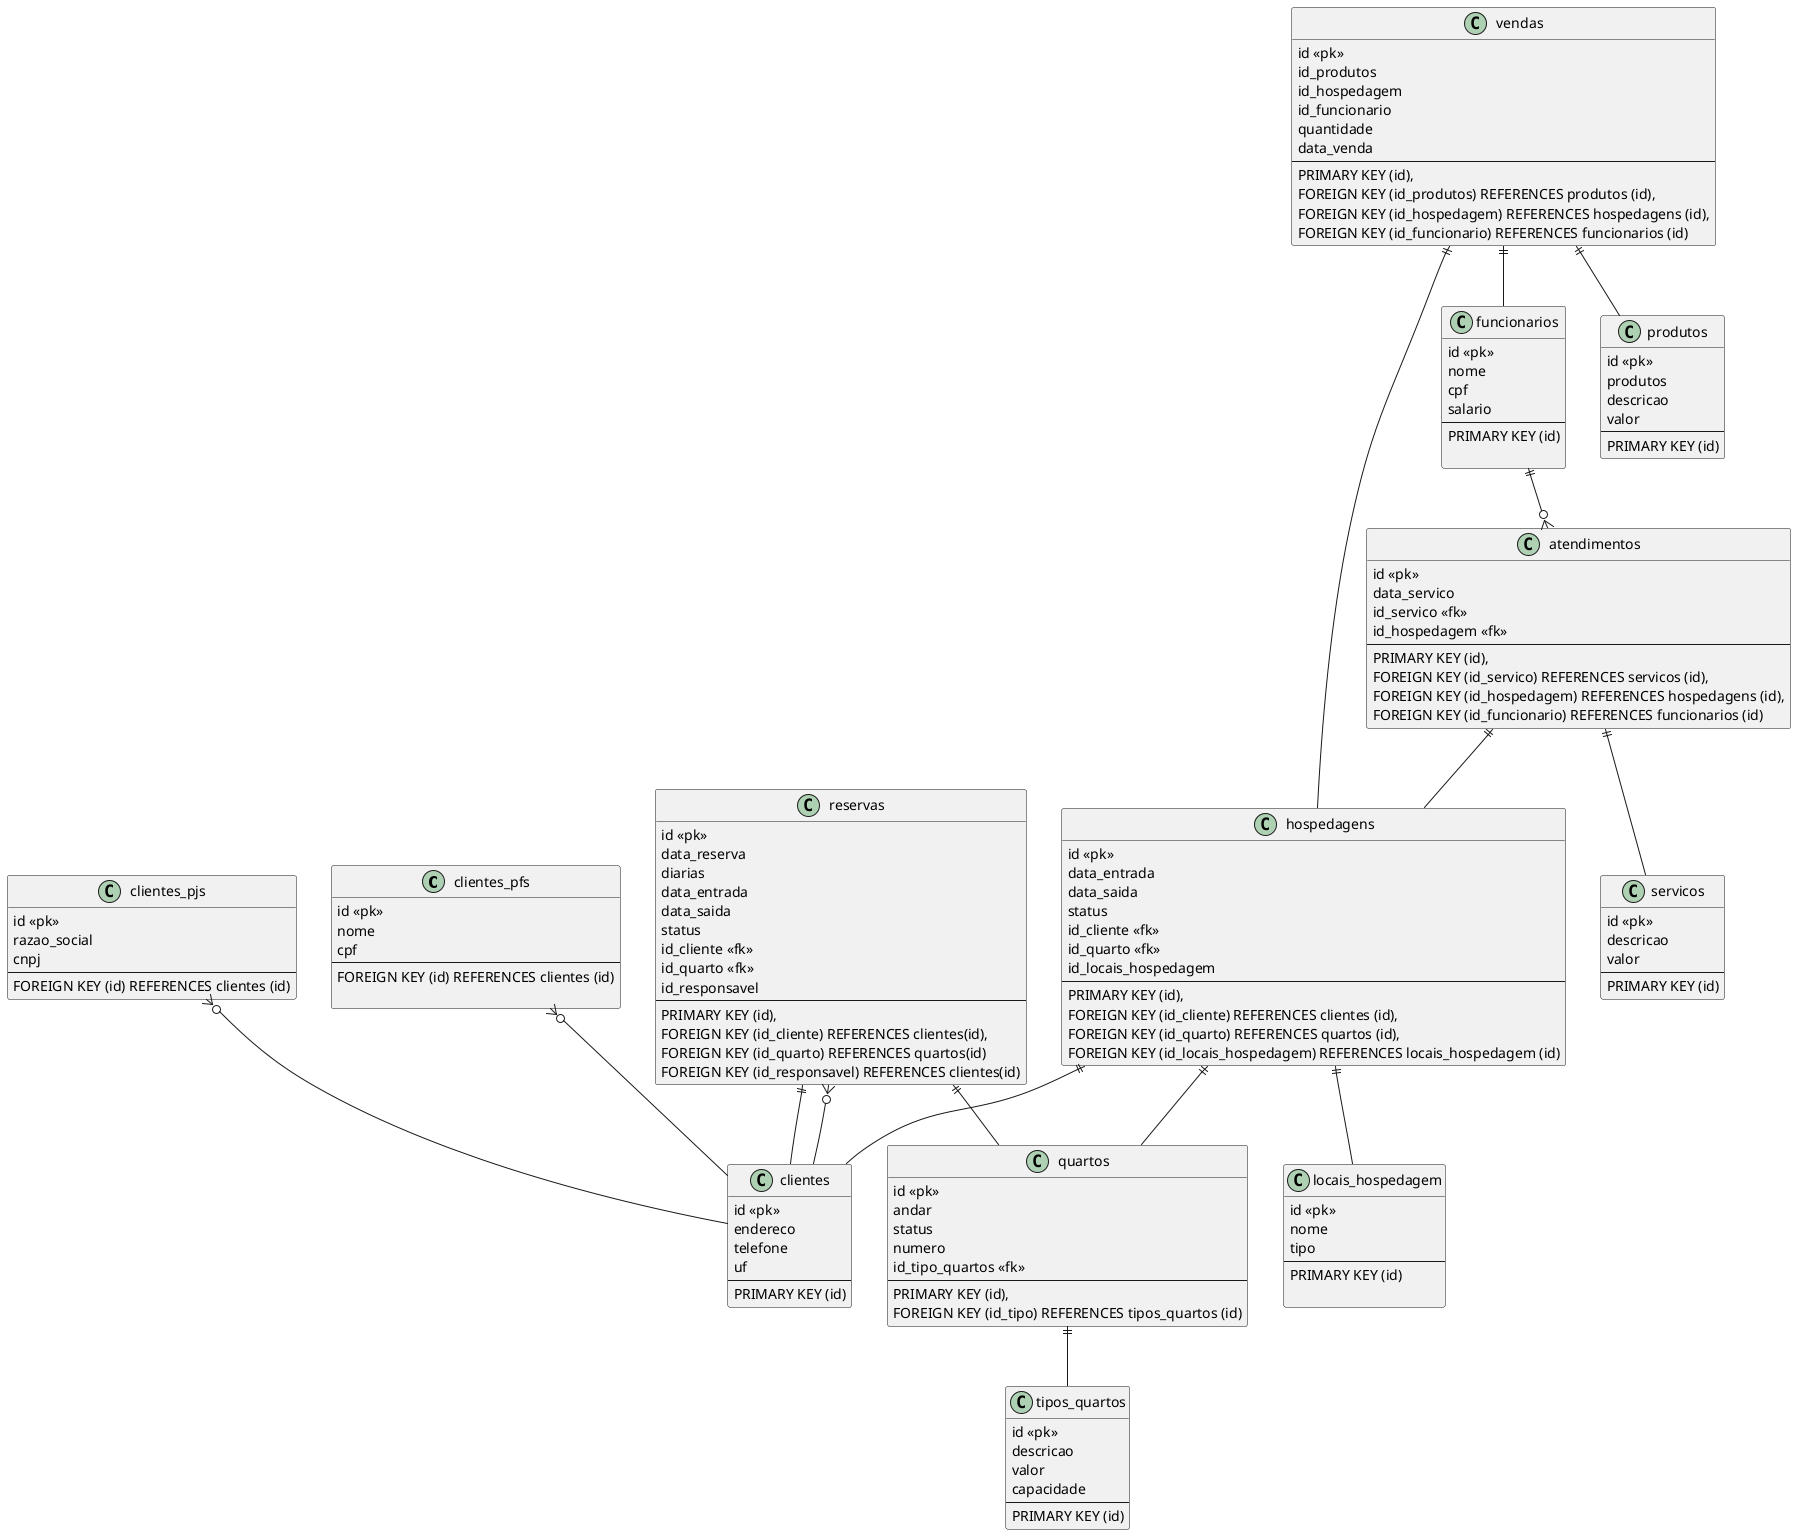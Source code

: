 @startuml
class clientes_pfs{
 id <<pk>>
 nome
 cpf
 --
 FOREIGN KEY (id) REFERENCES clientes (id)
 
}

class clientes_pjs{
 id <<pk>>
 razao_social
 cnpj
 --
 FOREIGN KEY (id) REFERENCES clientes (id)
}

class clientes{
 id <<pk>>
 endereco
 telefone
 uf
 --
 PRIMARY KEY (id)
}

class funcionarios{
 id <<pk>>
 nome
 cpf
 salario
 --
 PRIMARY KEY (id)
 
}

class locais_hospedagem{
 id <<pk>>
 nome
 tipo
 --
 PRIMARY KEY (id)
 
}

class hospedagens{
 id <<pk>>
 data_entrada
 data_saida
 status
 id_cliente <<fk>>
 id_quarto <<fk>>
 id_locais_hospedagem
 --
 PRIMARY KEY (id),
 FOREIGN KEY (id_cliente) REFERENCES clientes (id),
 FOREIGN KEY (id_quarto) REFERENCES quartos (id),
 FOREIGN KEY (id_locais_hospedagem) REFERENCES locais_hospedagem (id)
}

class vendas{
 id <<pk>>
 id_produtos
 id_hospedagem
 id_funcionario
 quantidade
 data_venda
 --
 PRIMARY KEY (id),
 FOREIGN KEY (id_produtos) REFERENCES produtos (id),
 FOREIGN KEY (id_hospedagem) REFERENCES hospedagens (id),
 FOREIGN KEY (id_funcionario) REFERENCES funcionarios (id)
}


class atendimentos{
 id <<pk>>
 data_servico
 id_servico <<fk>>
 id_hospedagem <<fk>>
 --
 PRIMARY KEY (id),
 FOREIGN KEY (id_servico) REFERENCES servicos (id),
 FOREIGN KEY (id_hospedagem) REFERENCES hospedagens (id),
 FOREIGN KEY (id_funcionario) REFERENCES funcionarios (id)
}

class servicos{
 id <<pk>>
 descricao
 valor
 --
 PRIMARY KEY (id)
}

class produtos{
 id <<pk>>
 produtos
 descricao
 valor
 --
 PRIMARY KEY (id)
}

class reservas {
 id <<pk>>
 data_reserva
 diarias
 data_entrada
 data_saida
 status
 id_cliente <<fk>>
 id_quarto <<fk>>
 id_responsavel
 --
 PRIMARY KEY (id),
 FOREIGN KEY (id_cliente) REFERENCES clientes(id),
 FOREIGN KEY (id_quarto) REFERENCES quartos(id)
 FOREIGN KEY (id_responsavel) REFERENCES clientes(id)
}

class tipos_quartos{
 id <<pk>>
 descricao
 valor
 capacidade
 --
 PRIMARY KEY (id)
}

class quartos{
 id <<pk>>
 andar
 status
 numero
 id_tipo_quartos <<fk>>
 --
 PRIMARY KEY (id),
 FOREIGN KEY (id_tipo) REFERENCES tipos_quartos (id)
}

clientes_pfs }o-- clientes
clientes_pjs }o-- clientes
hospedagens ||-- clientes
hospedagens ||-- quartos
hospedagens ||-- locais_hospedagem
vendas ||-- produtos
vendas ||-- hospedagens
vendas ||-- funcionarios
atendimentos ||-- servicos
atendimentos ||-- hospedagens
reservas ||-- clientes
reservas ||-- quartos
reservas }o-- clientes
quartos ||-- tipos_quartos
funcionarios ||--o{ atendimentos
@enduml
